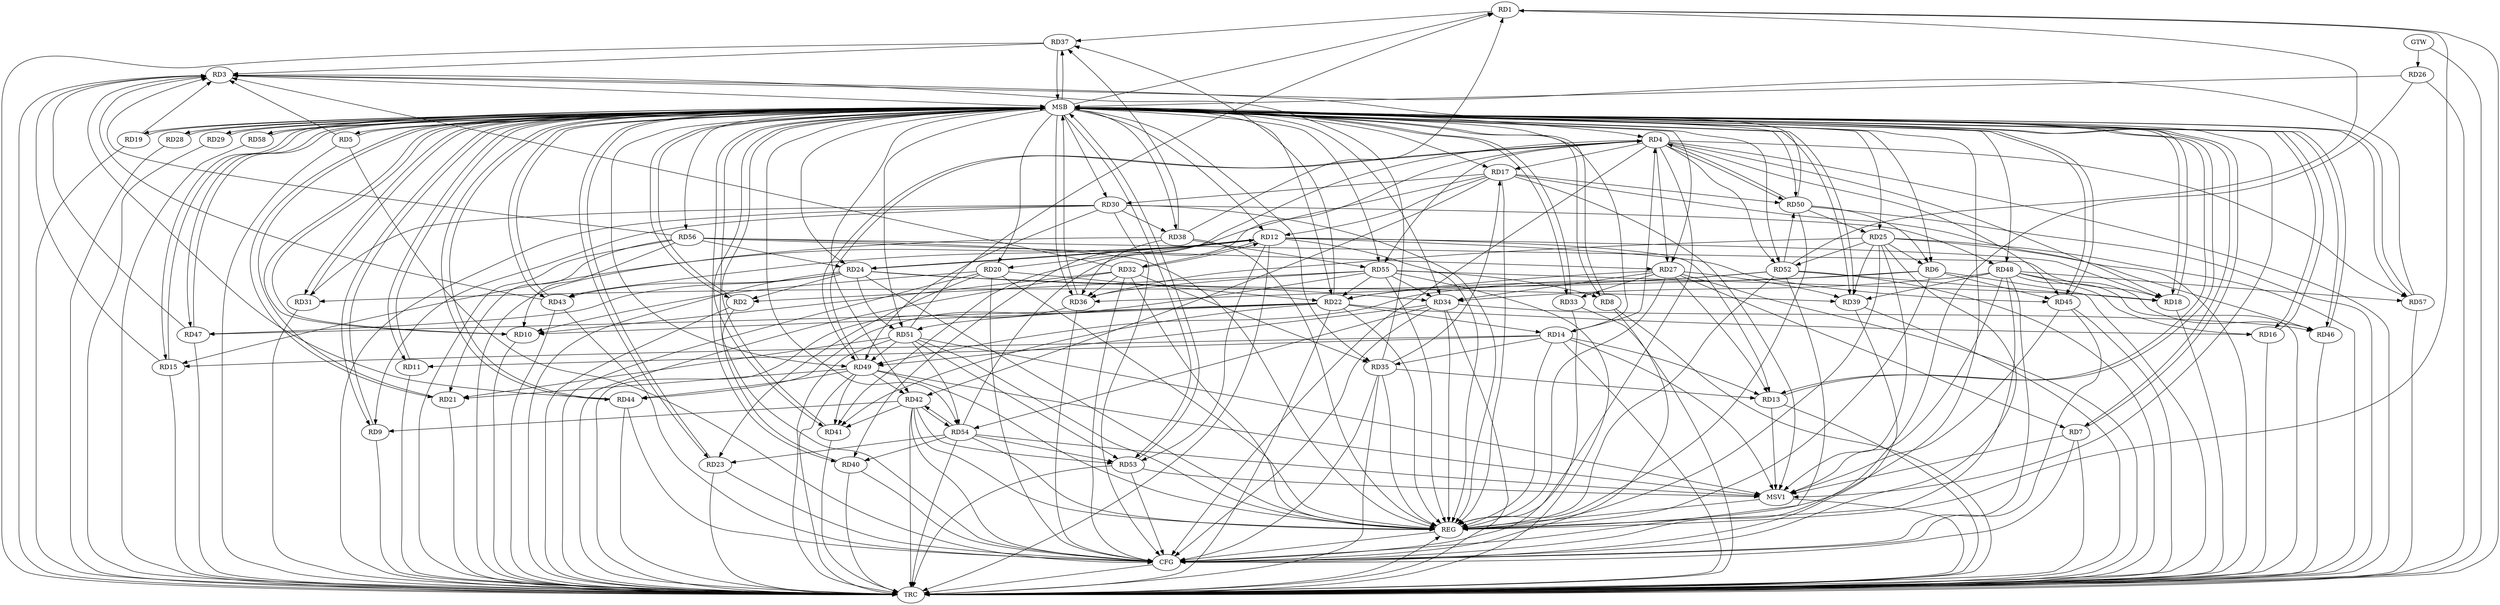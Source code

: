 strict digraph G {
  RD1 [ label="RD1" ];
  RD2 [ label="RD2" ];
  RD3 [ label="RD3" ];
  RD4 [ label="RD4" ];
  RD5 [ label="RD5" ];
  RD6 [ label="RD6" ];
  RD7 [ label="RD7" ];
  RD8 [ label="RD8" ];
  RD9 [ label="RD9" ];
  RD10 [ label="RD10" ];
  RD11 [ label="RD11" ];
  RD12 [ label="RD12" ];
  RD13 [ label="RD13" ];
  RD14 [ label="RD14" ];
  RD15 [ label="RD15" ];
  RD16 [ label="RD16" ];
  RD17 [ label="RD17" ];
  RD18 [ label="RD18" ];
  RD19 [ label="RD19" ];
  RD20 [ label="RD20" ];
  RD21 [ label="RD21" ];
  RD22 [ label="RD22" ];
  RD23 [ label="RD23" ];
  RD24 [ label="RD24" ];
  RD25 [ label="RD25" ];
  RD26 [ label="RD26" ];
  RD27 [ label="RD27" ];
  RD28 [ label="RD28" ];
  RD29 [ label="RD29" ];
  RD30 [ label="RD30" ];
  RD31 [ label="RD31" ];
  RD32 [ label="RD32" ];
  RD33 [ label="RD33" ];
  RD34 [ label="RD34" ];
  RD35 [ label="RD35" ];
  RD36 [ label="RD36" ];
  RD37 [ label="RD37" ];
  RD38 [ label="RD38" ];
  RD39 [ label="RD39" ];
  RD40 [ label="RD40" ];
  RD41 [ label="RD41" ];
  RD42 [ label="RD42" ];
  RD43 [ label="RD43" ];
  RD44 [ label="RD44" ];
  RD45 [ label="RD45" ];
  RD46 [ label="RD46" ];
  RD47 [ label="RD47" ];
  RD48 [ label="RD48" ];
  RD49 [ label="RD49" ];
  RD50 [ label="RD50" ];
  RD51 [ label="RD51" ];
  RD52 [ label="RD52" ];
  RD53 [ label="RD53" ];
  RD54 [ label="RD54" ];
  RD55 [ label="RD55" ];
  RD56 [ label="RD56" ];
  RD57 [ label="RD57" ];
  RD58 [ label="RD58" ];
  GTW [ label="GTW" ];
  REG [ label="REG" ];
  MSB [ label="MSB" ];
  CFG [ label="CFG" ];
  TRC [ label="TRC" ];
  MSV1 [ label="MSV1" ];
  RD1 -> RD37;
  RD38 -> RD1;
  RD51 -> RD1;
  RD52 -> RD1;
  RD24 -> RD2;
  RD55 -> RD2;
  RD14 -> RD4;
  RD4 -> RD17;
  RD4 -> RD18;
  RD4 -> RD27;
  RD4 -> RD40;
  RD4 -> RD45;
  RD4 -> RD49;
  RD49 -> RD4;
  RD4 -> RD50;
  RD50 -> RD4;
  RD4 -> RD52;
  RD54 -> RD4;
  RD4 -> RD55;
  RD4 -> RD57;
  RD25 -> RD6;
  RD6 -> RD31;
  RD6 -> RD45;
  RD6 -> RD49;
  RD50 -> RD6;
  RD27 -> RD7;
  RD55 -> RD8;
  RD30 -> RD9;
  RD42 -> RD9;
  RD20 -> RD10;
  RD22 -> RD10;
  RD32 -> RD10;
  RD56 -> RD10;
  RD14 -> RD11;
  RD12 -> RD13;
  RD12 -> RD15;
  RD17 -> RD12;
  RD12 -> RD18;
  RD12 -> RD20;
  RD12 -> RD24;
  RD24 -> RD12;
  RD12 -> RD32;
  RD32 -> RD12;
  RD12 -> RD43;
  RD12 -> RD45;
  RD12 -> RD53;
  RD14 -> RD13;
  RD27 -> RD13;
  RD35 -> RD13;
  RD14 -> RD15;
  RD22 -> RD14;
  RD14 -> RD35;
  RD22 -> RD16;
  RD48 -> RD16;
  RD17 -> RD30;
  RD35 -> RD17;
  RD17 -> RD41;
  RD17 -> RD42;
  RD17 -> RD50;
  RD52 -> RD18;
  RD55 -> RD18;
  RD56 -> RD18;
  RD20 -> RD22;
  RD20 -> RD23;
  RD49 -> RD21;
  RD51 -> RD21;
  RD56 -> RD21;
  RD27 -> RD22;
  RD22 -> RD37;
  RD22 -> RD41;
  RD22 -> RD47;
  RD22 -> RD51;
  RD52 -> RD22;
  RD55 -> RD22;
  RD54 -> RD23;
  RD24 -> RD34;
  RD24 -> RD39;
  RD24 -> RD43;
  RD24 -> RD47;
  RD24 -> RD51;
  RD56 -> RD24;
  RD25 -> RD36;
  RD25 -> RD39;
  RD25 -> RD46;
  RD50 -> RD25;
  RD25 -> RD52;
  RD27 -> RD33;
  RD27 -> RD34;
  RD27 -> RD39;
  RD56 -> RD27;
  RD30 -> RD31;
  RD30 -> RD38;
  RD30 -> RD48;
  RD30 -> RD49;
  RD32 -> RD35;
  RD32 -> RD36;
  RD34 -> RD46;
  RD48 -> RD34;
  RD34 -> RD49;
  RD34 -> RD54;
  RD55 -> RD34;
  RD38 -> RD36;
  RD52 -> RD36;
  RD55 -> RD36;
  RD38 -> RD37;
  RD38 -> RD55;
  RD48 -> RD39;
  RD54 -> RD40;
  RD42 -> RD41;
  RD49 -> RD41;
  RD49 -> RD42;
  RD42 -> RD53;
  RD42 -> RD54;
  RD54 -> RD42;
  RD49 -> RD44;
  RD55 -> RD44;
  RD48 -> RD46;
  RD48 -> RD57;
  RD51 -> RD49;
  RD52 -> RD50;
  RD51 -> RD53;
  RD51 -> RD54;
  RD54 -> RD53;
  GTW -> RD26;
  RD1 -> REG;
  RD4 -> REG;
  RD6 -> REG;
  RD12 -> REG;
  RD14 -> REG;
  RD17 -> REG;
  RD20 -> REG;
  RD22 -> REG;
  RD24 -> REG;
  RD25 -> REG;
  RD27 -> REG;
  RD30 -> REG;
  RD32 -> REG;
  RD34 -> REG;
  RD35 -> REG;
  RD38 -> REG;
  RD42 -> REG;
  RD48 -> REG;
  RD49 -> REG;
  RD50 -> REG;
  RD51 -> REG;
  RD52 -> REG;
  RD54 -> REG;
  RD55 -> REG;
  RD56 -> REG;
  RD2 -> MSB;
  MSB -> RD5;
  MSB -> RD15;
  MSB -> RD27;
  MSB -> REG;
  RD3 -> MSB;
  MSB -> RD2;
  MSB -> RD9;
  MSB -> RD42;
  MSB -> RD51;
  MSB -> RD56;
  RD5 -> MSB;
  MSB -> RD20;
  MSB -> RD45;
  MSB -> RD57;
  MSB -> RD58;
  RD7 -> MSB;
  MSB -> RD6;
  MSB -> RD31;
  MSB -> RD54;
  RD8 -> MSB;
  MSB -> RD10;
  MSB -> RD34;
  MSB -> RD38;
  RD9 -> MSB;
  MSB -> RD18;
  RD10 -> MSB;
  MSB -> RD11;
  MSB -> RD17;
  MSB -> RD35;
  MSB -> RD39;
  RD11 -> MSB;
  MSB -> RD50;
  RD13 -> MSB;
  MSB -> RD22;
  MSB -> RD25;
  MSB -> RD40;
  MSB -> RD41;
  MSB -> RD53;
  RD15 -> MSB;
  MSB -> RD23;
  MSB -> RD29;
  RD16 -> MSB;
  RD18 -> MSB;
  MSB -> RD4;
  MSB -> RD8;
  MSB -> RD14;
  MSB -> RD43;
  RD19 -> MSB;
  MSB -> RD16;
  MSB -> RD44;
  MSB -> RD52;
  RD21 -> MSB;
  MSB -> RD24;
  RD23 -> MSB;
  MSB -> RD1;
  MSB -> RD33;
  MSB -> RD37;
  MSB -> RD46;
  RD26 -> MSB;
  MSB -> RD12;
  MSB -> RD48;
  RD28 -> MSB;
  MSB -> RD7;
  MSB -> RD30;
  RD29 -> MSB;
  MSB -> RD28;
  MSB -> RD55;
  RD31 -> MSB;
  MSB -> RD21;
  RD33 -> MSB;
  MSB -> RD49;
  RD36 -> MSB;
  RD37 -> MSB;
  MSB -> RD36;
  RD39 -> MSB;
  RD40 -> MSB;
  MSB -> RD13;
  RD41 -> MSB;
  MSB -> RD47;
  RD43 -> MSB;
  RD44 -> MSB;
  RD45 -> MSB;
  RD46 -> MSB;
  MSB -> RD19;
  RD47 -> MSB;
  RD53 -> MSB;
  RD57 -> MSB;
  RD58 -> MSB;
  RD4 -> CFG;
  RD48 -> CFG;
  RD52 -> CFG;
  RD42 -> CFG;
  RD20 -> CFG;
  RD45 -> CFG;
  RD33 -> CFG;
  RD8 -> CFG;
  RD35 -> CFG;
  RD43 -> CFG;
  RD34 -> CFG;
  RD32 -> CFG;
  RD7 -> CFG;
  RD25 -> CFG;
  RD36 -> CFG;
  RD23 -> CFG;
  RD40 -> CFG;
  RD44 -> CFG;
  RD30 -> CFG;
  RD53 -> CFG;
  RD26 -> CFG;
  RD2 -> CFG;
  RD39 -> CFG;
  RD5 -> CFG;
  REG -> CFG;
  RD1 -> TRC;
  RD2 -> TRC;
  RD3 -> TRC;
  RD4 -> TRC;
  RD5 -> TRC;
  RD6 -> TRC;
  RD7 -> TRC;
  RD8 -> TRC;
  RD9 -> TRC;
  RD10 -> TRC;
  RD11 -> TRC;
  RD12 -> TRC;
  RD13 -> TRC;
  RD14 -> TRC;
  RD15 -> TRC;
  RD16 -> TRC;
  RD17 -> TRC;
  RD18 -> TRC;
  RD19 -> TRC;
  RD20 -> TRC;
  RD21 -> TRC;
  RD22 -> TRC;
  RD23 -> TRC;
  RD24 -> TRC;
  RD25 -> TRC;
  RD26 -> TRC;
  RD27 -> TRC;
  RD28 -> TRC;
  RD29 -> TRC;
  RD30 -> TRC;
  RD31 -> TRC;
  RD32 -> TRC;
  RD33 -> TRC;
  RD34 -> TRC;
  RD35 -> TRC;
  RD36 -> TRC;
  RD37 -> TRC;
  RD38 -> TRC;
  RD39 -> TRC;
  RD40 -> TRC;
  RD41 -> TRC;
  RD42 -> TRC;
  RD43 -> TRC;
  RD44 -> TRC;
  RD45 -> TRC;
  RD46 -> TRC;
  RD47 -> TRC;
  RD48 -> TRC;
  RD49 -> TRC;
  RD50 -> TRC;
  RD51 -> TRC;
  RD52 -> TRC;
  RD53 -> TRC;
  RD54 -> TRC;
  RD55 -> TRC;
  RD56 -> TRC;
  RD57 -> TRC;
  RD58 -> TRC;
  GTW -> TRC;
  CFG -> TRC;
  TRC -> REG;
  RD50 -> RD3;
  RD32 -> RD3;
  RD43 -> RD3;
  RD44 -> RD3;
  RD47 -> RD3;
  RD37 -> RD3;
  RD15 -> RD3;
  RD56 -> RD3;
  RD35 -> RD3;
  RD57 -> RD3;
  RD19 -> RD3;
  RD5 -> RD3;
  RD17 -> MSV1;
  RD48 -> MSV1;
  RD49 -> MSV1;
  RD51 -> MSV1;
  RD54 -> MSV1;
  MSB -> MSV1;
  RD45 -> MSV1;
  RD53 -> MSV1;
  RD7 -> MSV1;
  RD25 -> MSV1;
  RD14 -> MSV1;
  RD13 -> MSV1;
  MSV1 -> REG;
  MSV1 -> TRC;
}
